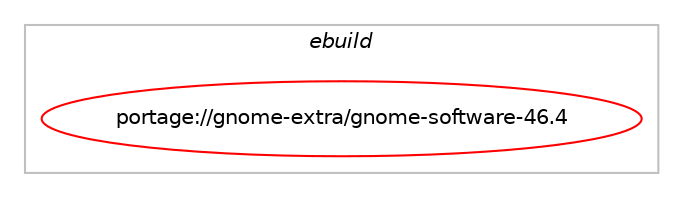 digraph prolog {

# *************
# Graph options
# *************

newrank=true;
concentrate=true;
compound=true;
graph [rankdir=LR,fontname=Helvetica,fontsize=10,ranksep=1.5];#, ranksep=2.5, nodesep=0.2];
edge  [arrowhead=vee];
node  [fontname=Helvetica,fontsize=10];

# **********
# The ebuild
# **********

subgraph cluster_leftcol {
color=gray;
label=<<i>ebuild</i>>;
id [label="portage://gnome-extra/gnome-software-46.4", color=red, width=4, href="../gnome-extra/gnome-software-46.4.svg"];
}

# ****************
# The dependencies
# ****************

subgraph cluster_midcol {
color=gray;
label=<<i>dependencies</i>>;
subgraph cluster_compile {
fillcolor="#eeeeee";
style=filled;
label=<<i>compile</i>>;
# *** BEGIN UNKNOWN DEPENDENCY TYPE (TODO) ***
# id -> equal(use_conditional_group(positive,firmware,portage://gnome-extra/gnome-software-46.4,[package_dependency(portage://gnome-extra/gnome-software-46.4,install,no,sys-apps,fwupd,greaterequal,[1.6.2,,,1.6.2],[],[])]))
# *** END UNKNOWN DEPENDENCY TYPE (TODO) ***

# *** BEGIN UNKNOWN DEPENDENCY TYPE (TODO) ***
# id -> equal(use_conditional_group(positive,flatpak,portage://gnome-extra/gnome-software-46.4,[package_dependency(portage://gnome-extra/gnome-software-46.4,install,no,sys-apps,flatpak,greaterequal,[1.14.0,,-r1,1.14.0-r1],[],[]),package_dependency(portage://gnome-extra/gnome-software-46.4,install,no,dev-util,ostree,none,[,,],[],[])]))
# *** END UNKNOWN DEPENDENCY TYPE (TODO) ***

# *** BEGIN UNKNOWN DEPENDENCY TYPE (TODO) ***
# id -> equal(use_conditional_group(positive,gnome,portage://gnome-extra/gnome-software-46.4,[package_dependency(portage://gnome-extra/gnome-software-46.4,install,no,gnome-base,gsettings-desktop-schemas,greaterequal,[3.18.0,,,3.18.0],[],[])]))
# *** END UNKNOWN DEPENDENCY TYPE (TODO) ***

# *** BEGIN UNKNOWN DEPENDENCY TYPE (TODO) ***
# id -> equal(use_conditional_group(positive,snap,portage://gnome-extra/gnome-software-46.4,[package_dependency(portage://gnome-extra/gnome-software-46.4,install,no,app-containers,snapd,none,[,,],[],[]),package_dependency(portage://gnome-extra/gnome-software-46.4,install,no,sys-libs,snapd-glib,none,[,,],any_same_slot,[])]))
# *** END UNKNOWN DEPENDENCY TYPE (TODO) ***

# *** BEGIN UNKNOWN DEPENDENCY TYPE (TODO) ***
# id -> equal(use_conditional_group(positive,sysprof,portage://gnome-extra/gnome-software-46.4,[package_dependency(portage://gnome-extra/gnome-software-46.4,install,no,dev-util,sysprof-capture,greaterequal,[3.40.1,,,3.40.1],[slot(4)],[])]))
# *** END UNKNOWN DEPENDENCY TYPE (TODO) ***

# *** BEGIN UNKNOWN DEPENDENCY TYPE (TODO) ***
# id -> equal(use_conditional_group(positive,test,portage://gnome-extra/gnome-software-46.4,[package_dependency(portage://gnome-extra/gnome-software-46.4,install,no,dev-libs,libglib-testing,none,[,,],[],[])]))
# *** END UNKNOWN DEPENDENCY TYPE (TODO) ***

# *** BEGIN UNKNOWN DEPENDENCY TYPE (TODO) ***
# id -> equal(use_conditional_group(positive,udev,portage://gnome-extra/gnome-software-46.4,[package_dependency(portage://gnome-extra/gnome-software-46.4,install,no,dev-libs,libgudev,none,[,,],[],[])]))
# *** END UNKNOWN DEPENDENCY TYPE (TODO) ***

# *** BEGIN UNKNOWN DEPENDENCY TYPE (TODO) ***
# id -> equal(package_dependency(portage://gnome-extra/gnome-software-46.4,install,no,dev-libs,appstream,greaterequal,[0.14.0,,,0.14.0],[slot(0),equal],[]))
# *** END UNKNOWN DEPENDENCY TYPE (TODO) ***

# *** BEGIN UNKNOWN DEPENDENCY TYPE (TODO) ***
# id -> equal(package_dependency(portage://gnome-extra/gnome-software-46.4,install,no,dev-libs,glib,greaterequal,[2.70.0,,,2.70.0],[slot(2)],[]))
# *** END UNKNOWN DEPENDENCY TYPE (TODO) ***

# *** BEGIN UNKNOWN DEPENDENCY TYPE (TODO) ***
# id -> equal(package_dependency(portage://gnome-extra/gnome-software-46.4,install,no,dev-libs,json-glib,greaterequal,[1.6.0,,,1.6.0],[],[]))
# *** END UNKNOWN DEPENDENCY TYPE (TODO) ***

# *** BEGIN UNKNOWN DEPENDENCY TYPE (TODO) ***
# id -> equal(package_dependency(portage://gnome-extra/gnome-software-46.4,install,no,dev-libs,libxmlb,greaterequal,[0.1.7,,,0.1.7],any_same_slot,[]))
# *** END UNKNOWN DEPENDENCY TYPE (TODO) ***

# *** BEGIN UNKNOWN DEPENDENCY TYPE (TODO) ***
# id -> equal(package_dependency(portage://gnome-extra/gnome-software-46.4,install,no,gnome-base,gsettings-desktop-schemas,greaterequal,[3.11.5,,,3.11.5],[],[]))
# *** END UNKNOWN DEPENDENCY TYPE (TODO) ***

# *** BEGIN UNKNOWN DEPENDENCY TYPE (TODO) ***
# id -> equal(package_dependency(portage://gnome-extra/gnome-software-46.4,install,no,gui-libs,gtk,greaterequal,[4.12.0,,,4.12.0],[slot(4)],[]))
# *** END UNKNOWN DEPENDENCY TYPE (TODO) ***

# *** BEGIN UNKNOWN DEPENDENCY TYPE (TODO) ***
# id -> equal(package_dependency(portage://gnome-extra/gnome-software-46.4,install,no,gui-libs,libadwaita,greaterequal,[1.4.0,,,1.4.0],[slot(1)],[]))
# *** END UNKNOWN DEPENDENCY TYPE (TODO) ***

# *** BEGIN UNKNOWN DEPENDENCY TYPE (TODO) ***
# id -> equal(package_dependency(portage://gnome-extra/gnome-software-46.4,install,no,net-libs,libsoup,greaterequal,[3.0,,,3.0],[slot(3.0)],[]))
# *** END UNKNOWN DEPENDENCY TYPE (TODO) ***

# *** BEGIN UNKNOWN DEPENDENCY TYPE (TODO) ***
# id -> equal(package_dependency(portage://gnome-extra/gnome-software-46.4,install,no,sys-auth,polkit,none,[,,],[],[]))
# *** END UNKNOWN DEPENDENCY TYPE (TODO) ***

# *** BEGIN UNKNOWN DEPENDENCY TYPE (TODO) ***
# id -> equal(package_dependency(portage://gnome-extra/gnome-software-46.4,install,no,x11-libs,gdk-pixbuf,greaterequal,[2.32.0,,,2.32.0],[slot(2)],[]))
# *** END UNKNOWN DEPENDENCY TYPE (TODO) ***

}
subgraph cluster_compileandrun {
fillcolor="#eeeeee";
style=filled;
label=<<i>compile and run</i>>;
}
subgraph cluster_run {
fillcolor="#eeeeee";
style=filled;
label=<<i>run</i>>;
# *** BEGIN UNKNOWN DEPENDENCY TYPE (TODO) ***
# id -> equal(use_conditional_group(positive,firmware,portage://gnome-extra/gnome-software-46.4,[package_dependency(portage://gnome-extra/gnome-software-46.4,run,no,sys-apps,fwupd,greaterequal,[1.6.2,,,1.6.2],[],[])]))
# *** END UNKNOWN DEPENDENCY TYPE (TODO) ***

# *** BEGIN UNKNOWN DEPENDENCY TYPE (TODO) ***
# id -> equal(use_conditional_group(positive,flatpak,portage://gnome-extra/gnome-software-46.4,[package_dependency(portage://gnome-extra/gnome-software-46.4,run,no,sys-apps,flatpak,greaterequal,[1.14.0,,-r1,1.14.0-r1],[],[]),package_dependency(portage://gnome-extra/gnome-software-46.4,run,no,dev-util,ostree,none,[,,],[],[])]))
# *** END UNKNOWN DEPENDENCY TYPE (TODO) ***

# *** BEGIN UNKNOWN DEPENDENCY TYPE (TODO) ***
# id -> equal(use_conditional_group(positive,gnome,portage://gnome-extra/gnome-software-46.4,[package_dependency(portage://gnome-extra/gnome-software-46.4,run,no,gnome-base,gsettings-desktop-schemas,greaterequal,[3.18.0,,,3.18.0],[],[])]))
# *** END UNKNOWN DEPENDENCY TYPE (TODO) ***

# *** BEGIN UNKNOWN DEPENDENCY TYPE (TODO) ***
# id -> equal(use_conditional_group(positive,snap,portage://gnome-extra/gnome-software-46.4,[package_dependency(portage://gnome-extra/gnome-software-46.4,run,no,app-containers,snapd,none,[,,],[],[]),package_dependency(portage://gnome-extra/gnome-software-46.4,run,no,sys-libs,snapd-glib,none,[,,],any_same_slot,[])]))
# *** END UNKNOWN DEPENDENCY TYPE (TODO) ***

# *** BEGIN UNKNOWN DEPENDENCY TYPE (TODO) ***
# id -> equal(use_conditional_group(positive,sysprof,portage://gnome-extra/gnome-software-46.4,[package_dependency(portage://gnome-extra/gnome-software-46.4,run,no,dev-util,sysprof-capture,greaterequal,[3.40.1,,,3.40.1],[slot(4)],[])]))
# *** END UNKNOWN DEPENDENCY TYPE (TODO) ***

# *** BEGIN UNKNOWN DEPENDENCY TYPE (TODO) ***
# id -> equal(use_conditional_group(positive,udev,portage://gnome-extra/gnome-software-46.4,[package_dependency(portage://gnome-extra/gnome-software-46.4,run,no,dev-libs,libgudev,none,[,,],[],[])]))
# *** END UNKNOWN DEPENDENCY TYPE (TODO) ***

# *** BEGIN UNKNOWN DEPENDENCY TYPE (TODO) ***
# id -> equal(package_dependency(portage://gnome-extra/gnome-software-46.4,run,no,dev-libs,appstream,greaterequal,[0.14.0,,,0.14.0],[slot(0),equal],[]))
# *** END UNKNOWN DEPENDENCY TYPE (TODO) ***

# *** BEGIN UNKNOWN DEPENDENCY TYPE (TODO) ***
# id -> equal(package_dependency(portage://gnome-extra/gnome-software-46.4,run,no,dev-libs,glib,greaterequal,[2.70.0,,,2.70.0],[slot(2)],[]))
# *** END UNKNOWN DEPENDENCY TYPE (TODO) ***

# *** BEGIN UNKNOWN DEPENDENCY TYPE (TODO) ***
# id -> equal(package_dependency(portage://gnome-extra/gnome-software-46.4,run,no,dev-libs,json-glib,greaterequal,[1.6.0,,,1.6.0],[],[]))
# *** END UNKNOWN DEPENDENCY TYPE (TODO) ***

# *** BEGIN UNKNOWN DEPENDENCY TYPE (TODO) ***
# id -> equal(package_dependency(portage://gnome-extra/gnome-software-46.4,run,no,dev-libs,libxmlb,greaterequal,[0.1.7,,,0.1.7],any_same_slot,[]))
# *** END UNKNOWN DEPENDENCY TYPE (TODO) ***

# *** BEGIN UNKNOWN DEPENDENCY TYPE (TODO) ***
# id -> equal(package_dependency(portage://gnome-extra/gnome-software-46.4,run,no,gnome-base,gsettings-desktop-schemas,greaterequal,[3.11.5,,,3.11.5],[],[]))
# *** END UNKNOWN DEPENDENCY TYPE (TODO) ***

# *** BEGIN UNKNOWN DEPENDENCY TYPE (TODO) ***
# id -> equal(package_dependency(portage://gnome-extra/gnome-software-46.4,run,no,gui-libs,gtk,greaterequal,[4.12.0,,,4.12.0],[slot(4)],[]))
# *** END UNKNOWN DEPENDENCY TYPE (TODO) ***

# *** BEGIN UNKNOWN DEPENDENCY TYPE (TODO) ***
# id -> equal(package_dependency(portage://gnome-extra/gnome-software-46.4,run,no,gui-libs,libadwaita,greaterequal,[1.4.0,,,1.4.0],[slot(1)],[]))
# *** END UNKNOWN DEPENDENCY TYPE (TODO) ***

# *** BEGIN UNKNOWN DEPENDENCY TYPE (TODO) ***
# id -> equal(package_dependency(portage://gnome-extra/gnome-software-46.4,run,no,net-libs,libsoup,greaterequal,[3.0,,,3.0],[slot(3.0)],[]))
# *** END UNKNOWN DEPENDENCY TYPE (TODO) ***

# *** BEGIN UNKNOWN DEPENDENCY TYPE (TODO) ***
# id -> equal(package_dependency(portage://gnome-extra/gnome-software-46.4,run,no,sys-auth,polkit,none,[,,],[],[]))
# *** END UNKNOWN DEPENDENCY TYPE (TODO) ***

# *** BEGIN UNKNOWN DEPENDENCY TYPE (TODO) ***
# id -> equal(package_dependency(portage://gnome-extra/gnome-software-46.4,run,no,x11-libs,gdk-pixbuf,greaterequal,[2.32.0,,,2.32.0],[slot(2)],[]))
# *** END UNKNOWN DEPENDENCY TYPE (TODO) ***

}
}

# **************
# The candidates
# **************

subgraph cluster_choices {
rank=same;
color=gray;
label=<<i>candidates</i>>;

}

}
